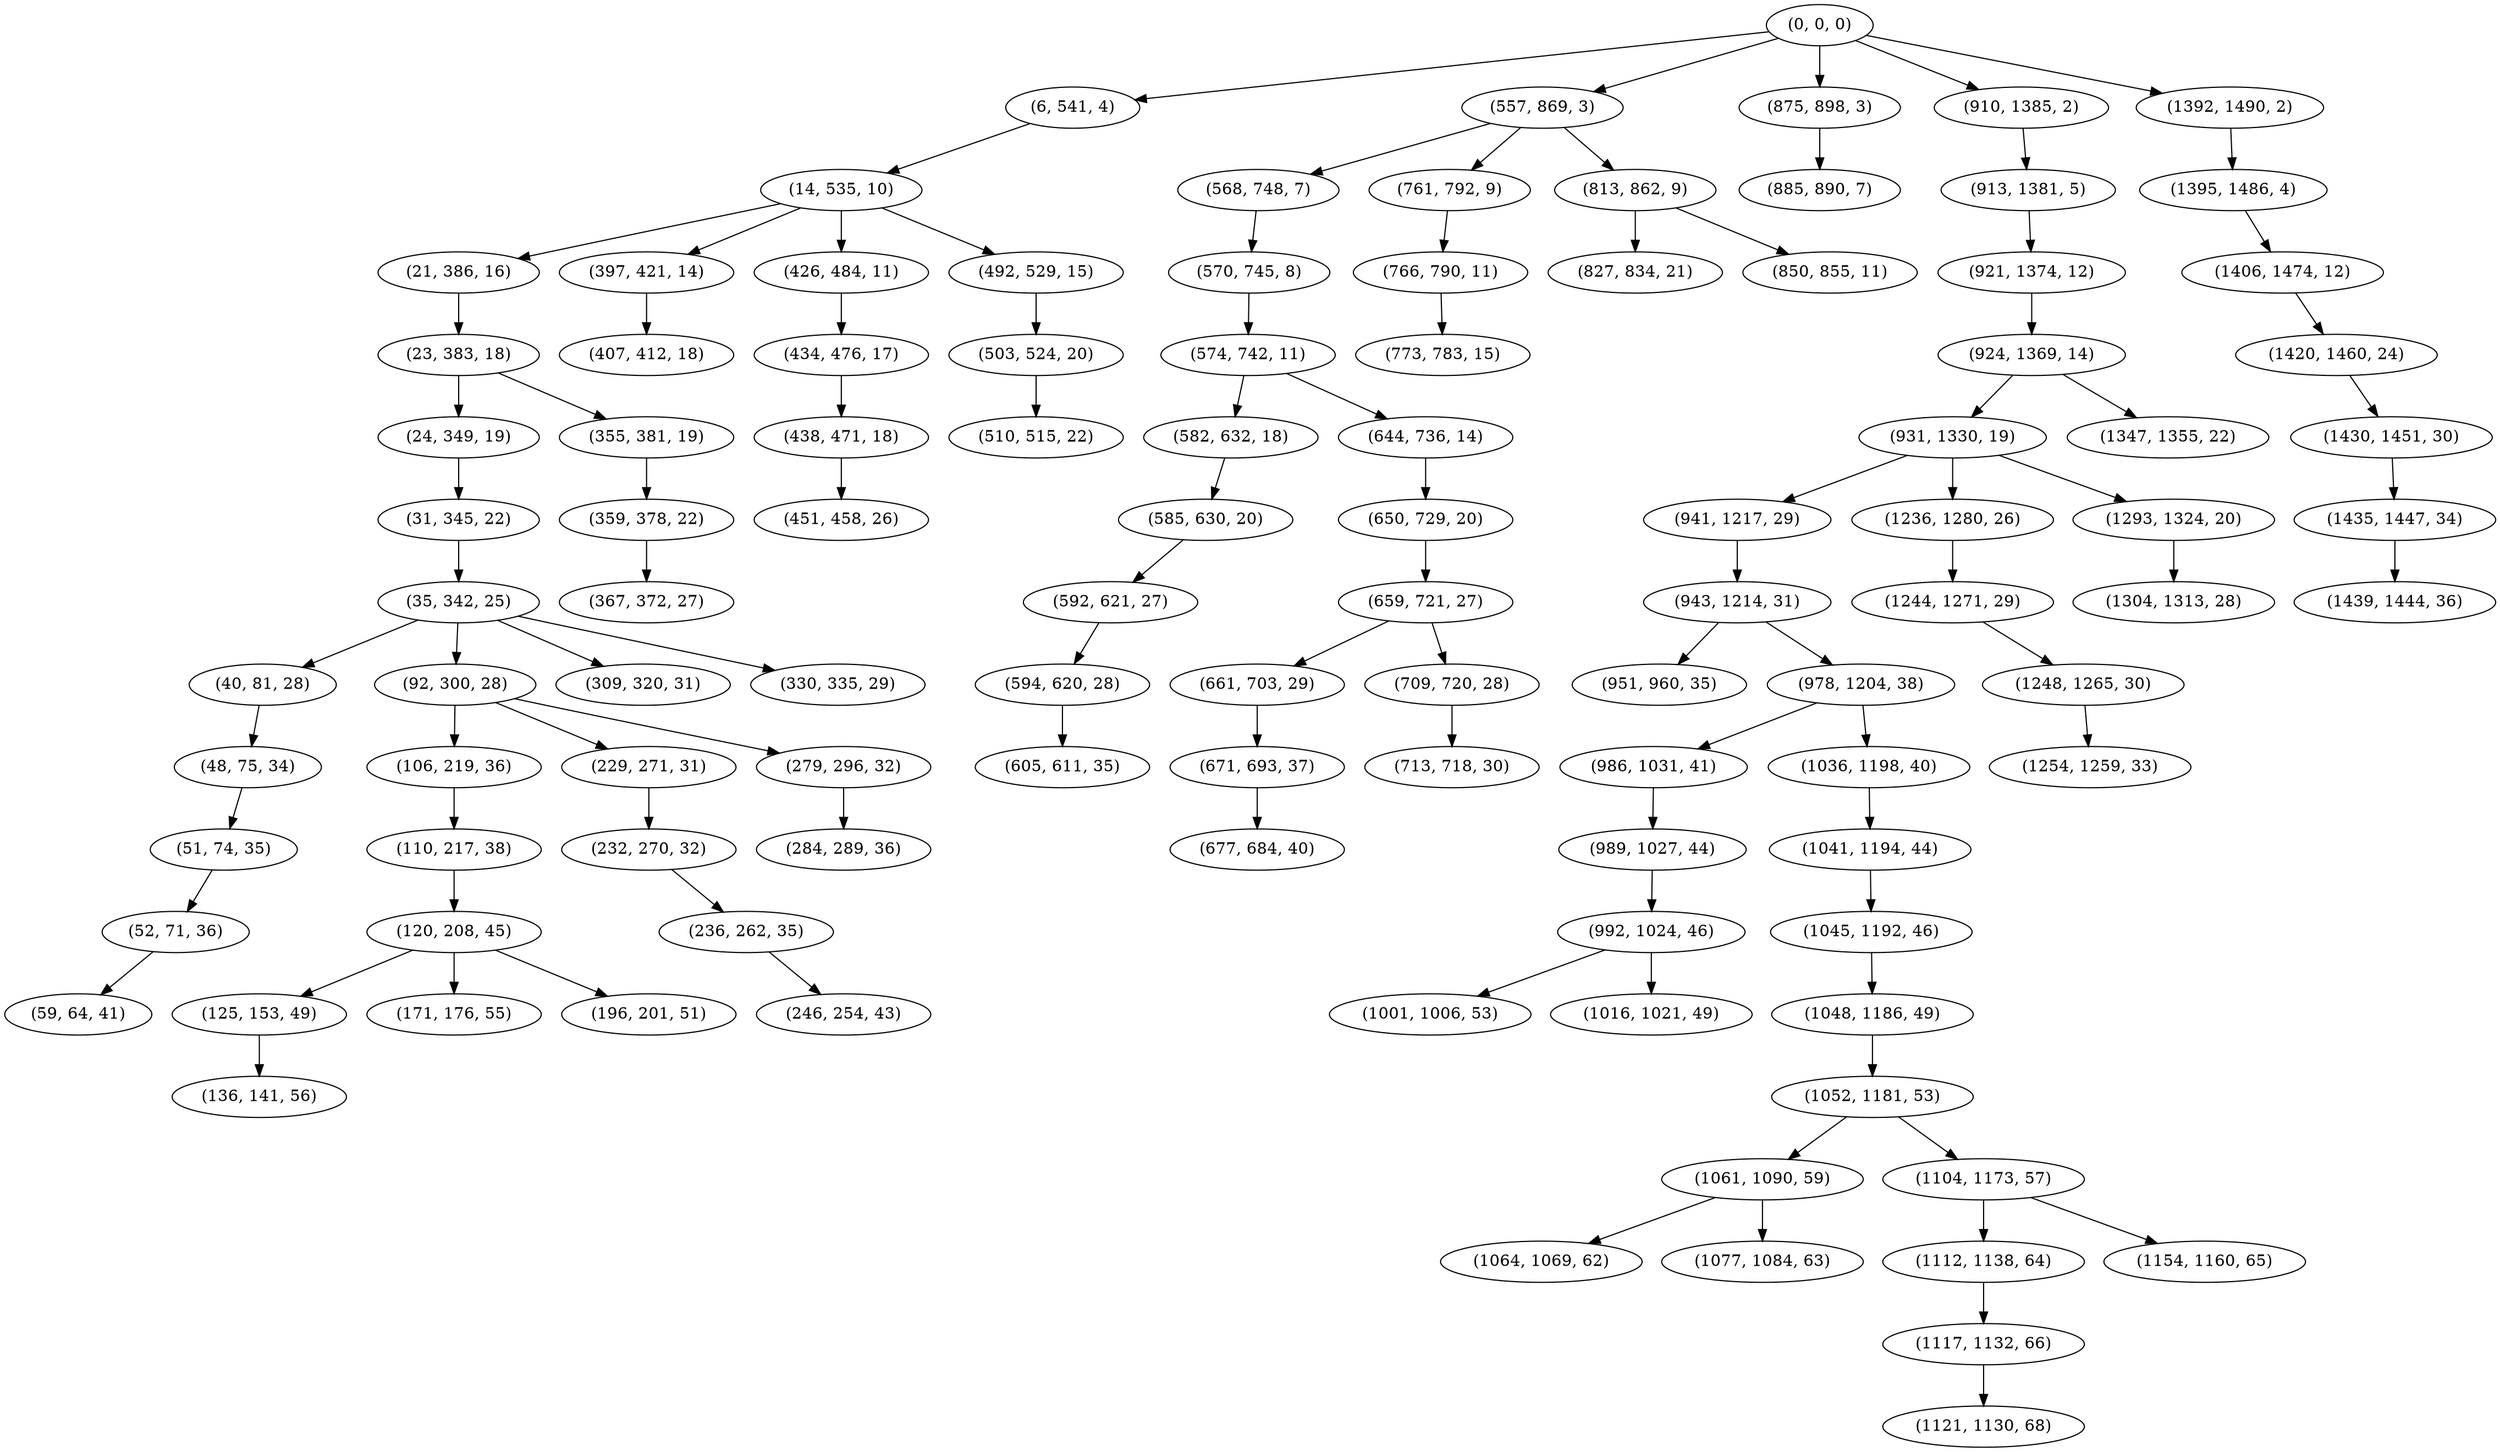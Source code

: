 digraph tree {
    "(0, 0, 0)";
    "(6, 541, 4)";
    "(14, 535, 10)";
    "(21, 386, 16)";
    "(23, 383, 18)";
    "(24, 349, 19)";
    "(31, 345, 22)";
    "(35, 342, 25)";
    "(40, 81, 28)";
    "(48, 75, 34)";
    "(51, 74, 35)";
    "(52, 71, 36)";
    "(59, 64, 41)";
    "(92, 300, 28)";
    "(106, 219, 36)";
    "(110, 217, 38)";
    "(120, 208, 45)";
    "(125, 153, 49)";
    "(136, 141, 56)";
    "(171, 176, 55)";
    "(196, 201, 51)";
    "(229, 271, 31)";
    "(232, 270, 32)";
    "(236, 262, 35)";
    "(246, 254, 43)";
    "(279, 296, 32)";
    "(284, 289, 36)";
    "(309, 320, 31)";
    "(330, 335, 29)";
    "(355, 381, 19)";
    "(359, 378, 22)";
    "(367, 372, 27)";
    "(397, 421, 14)";
    "(407, 412, 18)";
    "(426, 484, 11)";
    "(434, 476, 17)";
    "(438, 471, 18)";
    "(451, 458, 26)";
    "(492, 529, 15)";
    "(503, 524, 20)";
    "(510, 515, 22)";
    "(557, 869, 3)";
    "(568, 748, 7)";
    "(570, 745, 8)";
    "(574, 742, 11)";
    "(582, 632, 18)";
    "(585, 630, 20)";
    "(592, 621, 27)";
    "(594, 620, 28)";
    "(605, 611, 35)";
    "(644, 736, 14)";
    "(650, 729, 20)";
    "(659, 721, 27)";
    "(661, 703, 29)";
    "(671, 693, 37)";
    "(677, 684, 40)";
    "(709, 720, 28)";
    "(713, 718, 30)";
    "(761, 792, 9)";
    "(766, 790, 11)";
    "(773, 783, 15)";
    "(813, 862, 9)";
    "(827, 834, 21)";
    "(850, 855, 11)";
    "(875, 898, 3)";
    "(885, 890, 7)";
    "(910, 1385, 2)";
    "(913, 1381, 5)";
    "(921, 1374, 12)";
    "(924, 1369, 14)";
    "(931, 1330, 19)";
    "(941, 1217, 29)";
    "(943, 1214, 31)";
    "(951, 960, 35)";
    "(978, 1204, 38)";
    "(986, 1031, 41)";
    "(989, 1027, 44)";
    "(992, 1024, 46)";
    "(1001, 1006, 53)";
    "(1016, 1021, 49)";
    "(1036, 1198, 40)";
    "(1041, 1194, 44)";
    "(1045, 1192, 46)";
    "(1048, 1186, 49)";
    "(1052, 1181, 53)";
    "(1061, 1090, 59)";
    "(1064, 1069, 62)";
    "(1077, 1084, 63)";
    "(1104, 1173, 57)";
    "(1112, 1138, 64)";
    "(1117, 1132, 66)";
    "(1121, 1130, 68)";
    "(1154, 1160, 65)";
    "(1236, 1280, 26)";
    "(1244, 1271, 29)";
    "(1248, 1265, 30)";
    "(1254, 1259, 33)";
    "(1293, 1324, 20)";
    "(1304, 1313, 28)";
    "(1347, 1355, 22)";
    "(1392, 1490, 2)";
    "(1395, 1486, 4)";
    "(1406, 1474, 12)";
    "(1420, 1460, 24)";
    "(1430, 1451, 30)";
    "(1435, 1447, 34)";
    "(1439, 1444, 36)";
    "(0, 0, 0)" -> "(6, 541, 4)";
    "(0, 0, 0)" -> "(557, 869, 3)";
    "(0, 0, 0)" -> "(875, 898, 3)";
    "(0, 0, 0)" -> "(910, 1385, 2)";
    "(0, 0, 0)" -> "(1392, 1490, 2)";
    "(6, 541, 4)" -> "(14, 535, 10)";
    "(14, 535, 10)" -> "(21, 386, 16)";
    "(14, 535, 10)" -> "(397, 421, 14)";
    "(14, 535, 10)" -> "(426, 484, 11)";
    "(14, 535, 10)" -> "(492, 529, 15)";
    "(21, 386, 16)" -> "(23, 383, 18)";
    "(23, 383, 18)" -> "(24, 349, 19)";
    "(23, 383, 18)" -> "(355, 381, 19)";
    "(24, 349, 19)" -> "(31, 345, 22)";
    "(31, 345, 22)" -> "(35, 342, 25)";
    "(35, 342, 25)" -> "(40, 81, 28)";
    "(35, 342, 25)" -> "(92, 300, 28)";
    "(35, 342, 25)" -> "(309, 320, 31)";
    "(35, 342, 25)" -> "(330, 335, 29)";
    "(40, 81, 28)" -> "(48, 75, 34)";
    "(48, 75, 34)" -> "(51, 74, 35)";
    "(51, 74, 35)" -> "(52, 71, 36)";
    "(52, 71, 36)" -> "(59, 64, 41)";
    "(92, 300, 28)" -> "(106, 219, 36)";
    "(92, 300, 28)" -> "(229, 271, 31)";
    "(92, 300, 28)" -> "(279, 296, 32)";
    "(106, 219, 36)" -> "(110, 217, 38)";
    "(110, 217, 38)" -> "(120, 208, 45)";
    "(120, 208, 45)" -> "(125, 153, 49)";
    "(120, 208, 45)" -> "(171, 176, 55)";
    "(120, 208, 45)" -> "(196, 201, 51)";
    "(125, 153, 49)" -> "(136, 141, 56)";
    "(229, 271, 31)" -> "(232, 270, 32)";
    "(232, 270, 32)" -> "(236, 262, 35)";
    "(236, 262, 35)" -> "(246, 254, 43)";
    "(279, 296, 32)" -> "(284, 289, 36)";
    "(355, 381, 19)" -> "(359, 378, 22)";
    "(359, 378, 22)" -> "(367, 372, 27)";
    "(397, 421, 14)" -> "(407, 412, 18)";
    "(426, 484, 11)" -> "(434, 476, 17)";
    "(434, 476, 17)" -> "(438, 471, 18)";
    "(438, 471, 18)" -> "(451, 458, 26)";
    "(492, 529, 15)" -> "(503, 524, 20)";
    "(503, 524, 20)" -> "(510, 515, 22)";
    "(557, 869, 3)" -> "(568, 748, 7)";
    "(557, 869, 3)" -> "(761, 792, 9)";
    "(557, 869, 3)" -> "(813, 862, 9)";
    "(568, 748, 7)" -> "(570, 745, 8)";
    "(570, 745, 8)" -> "(574, 742, 11)";
    "(574, 742, 11)" -> "(582, 632, 18)";
    "(574, 742, 11)" -> "(644, 736, 14)";
    "(582, 632, 18)" -> "(585, 630, 20)";
    "(585, 630, 20)" -> "(592, 621, 27)";
    "(592, 621, 27)" -> "(594, 620, 28)";
    "(594, 620, 28)" -> "(605, 611, 35)";
    "(644, 736, 14)" -> "(650, 729, 20)";
    "(650, 729, 20)" -> "(659, 721, 27)";
    "(659, 721, 27)" -> "(661, 703, 29)";
    "(659, 721, 27)" -> "(709, 720, 28)";
    "(661, 703, 29)" -> "(671, 693, 37)";
    "(671, 693, 37)" -> "(677, 684, 40)";
    "(709, 720, 28)" -> "(713, 718, 30)";
    "(761, 792, 9)" -> "(766, 790, 11)";
    "(766, 790, 11)" -> "(773, 783, 15)";
    "(813, 862, 9)" -> "(827, 834, 21)";
    "(813, 862, 9)" -> "(850, 855, 11)";
    "(875, 898, 3)" -> "(885, 890, 7)";
    "(910, 1385, 2)" -> "(913, 1381, 5)";
    "(913, 1381, 5)" -> "(921, 1374, 12)";
    "(921, 1374, 12)" -> "(924, 1369, 14)";
    "(924, 1369, 14)" -> "(931, 1330, 19)";
    "(924, 1369, 14)" -> "(1347, 1355, 22)";
    "(931, 1330, 19)" -> "(941, 1217, 29)";
    "(931, 1330, 19)" -> "(1236, 1280, 26)";
    "(931, 1330, 19)" -> "(1293, 1324, 20)";
    "(941, 1217, 29)" -> "(943, 1214, 31)";
    "(943, 1214, 31)" -> "(951, 960, 35)";
    "(943, 1214, 31)" -> "(978, 1204, 38)";
    "(978, 1204, 38)" -> "(986, 1031, 41)";
    "(978, 1204, 38)" -> "(1036, 1198, 40)";
    "(986, 1031, 41)" -> "(989, 1027, 44)";
    "(989, 1027, 44)" -> "(992, 1024, 46)";
    "(992, 1024, 46)" -> "(1001, 1006, 53)";
    "(992, 1024, 46)" -> "(1016, 1021, 49)";
    "(1036, 1198, 40)" -> "(1041, 1194, 44)";
    "(1041, 1194, 44)" -> "(1045, 1192, 46)";
    "(1045, 1192, 46)" -> "(1048, 1186, 49)";
    "(1048, 1186, 49)" -> "(1052, 1181, 53)";
    "(1052, 1181, 53)" -> "(1061, 1090, 59)";
    "(1052, 1181, 53)" -> "(1104, 1173, 57)";
    "(1061, 1090, 59)" -> "(1064, 1069, 62)";
    "(1061, 1090, 59)" -> "(1077, 1084, 63)";
    "(1104, 1173, 57)" -> "(1112, 1138, 64)";
    "(1104, 1173, 57)" -> "(1154, 1160, 65)";
    "(1112, 1138, 64)" -> "(1117, 1132, 66)";
    "(1117, 1132, 66)" -> "(1121, 1130, 68)";
    "(1236, 1280, 26)" -> "(1244, 1271, 29)";
    "(1244, 1271, 29)" -> "(1248, 1265, 30)";
    "(1248, 1265, 30)" -> "(1254, 1259, 33)";
    "(1293, 1324, 20)" -> "(1304, 1313, 28)";
    "(1392, 1490, 2)" -> "(1395, 1486, 4)";
    "(1395, 1486, 4)" -> "(1406, 1474, 12)";
    "(1406, 1474, 12)" -> "(1420, 1460, 24)";
    "(1420, 1460, 24)" -> "(1430, 1451, 30)";
    "(1430, 1451, 30)" -> "(1435, 1447, 34)";
    "(1435, 1447, 34)" -> "(1439, 1444, 36)";
}
